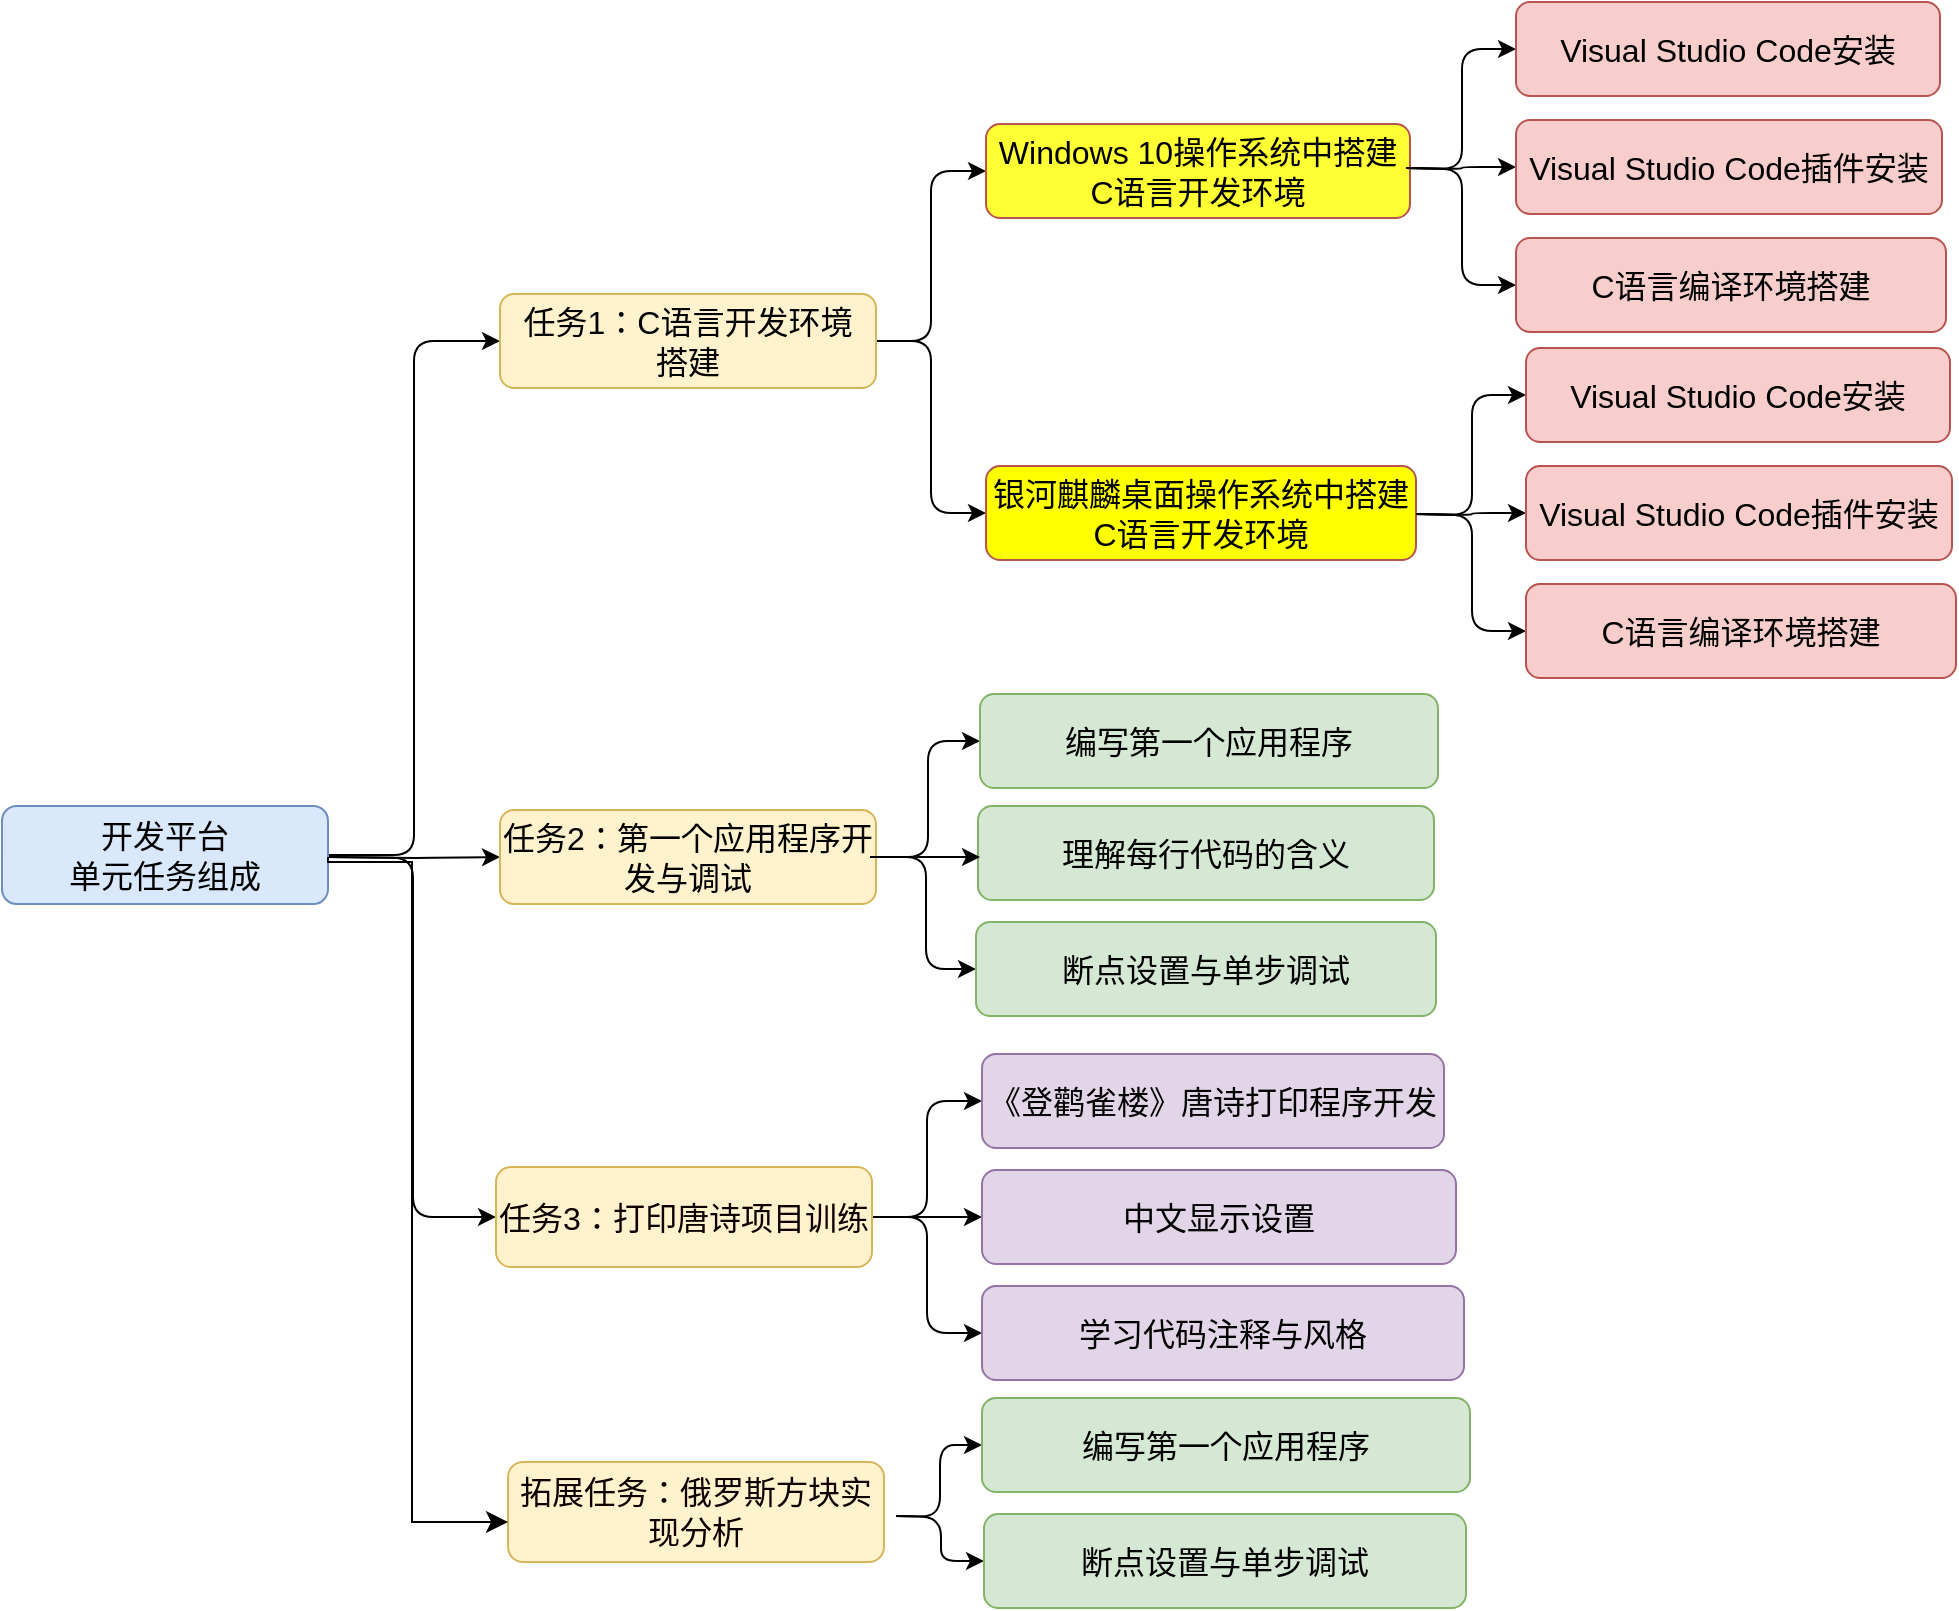 <mxfile version="24.4.0" type="github">
  <diagram id="jiIM08LAHTYWhNUmgpoW" name="Page-1">
    <mxGraphModel dx="1354" dy="915" grid="0" gridSize="10" guides="1" tooltips="1" connect="1" arrows="1" fold="1" page="1" pageScale="1" pageWidth="3300" pageHeight="4681" math="0" shadow="0">
      <root>
        <mxCell id="0" />
        <mxCell id="1" parent="0" />
        <mxCell id="47" style="edgeStyle=orthogonalEdgeStyle;html=1;entryX=0;entryY=0.5;entryDx=0;entryDy=0;fontSize=16;" parent="1" source="2" target="3" edge="1">
          <mxGeometry relative="1" as="geometry" />
        </mxCell>
        <mxCell id="48" style="edgeStyle=orthogonalEdgeStyle;html=1;exitX=1;exitY=0.5;exitDx=0;exitDy=0;entryX=0;entryY=0.5;entryDx=0;entryDy=0;fontSize=16;" parent="1" target="25" edge="1">
          <mxGeometry relative="1" as="geometry">
            <mxPoint x="308" y="435.5" as="sourcePoint" />
          </mxGeometry>
        </mxCell>
        <mxCell id="49" style="edgeStyle=orthogonalEdgeStyle;html=1;entryX=0;entryY=0.5;entryDx=0;entryDy=0;fontSize=16;" parent="1" target="10" edge="1">
          <mxGeometry relative="1" as="geometry">
            <mxPoint x="308" y="435.5" as="sourcePoint" />
          </mxGeometry>
        </mxCell>
        <mxCell id="2" value="&lt;font style=&quot;font-size: 16px;&quot;&gt;开发平台&lt;br&gt;单元任务组成&lt;br&gt;&lt;/font&gt;" style="rounded=1;whiteSpace=wrap;html=1;fillColor=#dae8fc;strokeColor=#6c8ebf;" parent="1" vertex="1">
          <mxGeometry x="145" y="410" width="163" height="49" as="geometry" />
        </mxCell>
        <mxCell id="16" style="edgeStyle=orthogonalEdgeStyle;html=1;exitX=1;exitY=0.5;exitDx=0;exitDy=0;entryX=0;entryY=0.5;entryDx=0;entryDy=0;fontSize=16;" parent="1" source="3" target="11" edge="1">
          <mxGeometry relative="1" as="geometry" />
        </mxCell>
        <mxCell id="17" style="edgeStyle=orthogonalEdgeStyle;html=1;exitX=1;exitY=0.5;exitDx=0;exitDy=0;entryX=0;entryY=0.5;entryDx=0;entryDy=0;fontSize=16;" parent="1" source="3" target="13" edge="1">
          <mxGeometry relative="1" as="geometry" />
        </mxCell>
        <mxCell id="3" value="&lt;font style=&quot;font-size: 16px;&quot;&gt;任务1：C语言开发环境&lt;br&gt;搭建&lt;/font&gt;" style="rounded=1;whiteSpace=wrap;html=1;fillColor=#fff2cc;strokeColor=#d6b656;fontColor=#000000;" parent="1" vertex="1">
          <mxGeometry x="394" y="154" width="188" height="47" as="geometry" />
        </mxCell>
        <mxCell id="20" style="edgeStyle=orthogonalEdgeStyle;html=1;exitX=1;exitY=0.5;exitDx=0;exitDy=0;entryX=0;entryY=0.5;entryDx=0;entryDy=0;fontSize=16;" parent="1" source="10" target="15" edge="1">
          <mxGeometry relative="1" as="geometry" />
        </mxCell>
        <mxCell id="33" style="edgeStyle=orthogonalEdgeStyle;html=1;exitX=1;exitY=0.5;exitDx=0;exitDy=0;entryX=0;entryY=0.5;entryDx=0;entryDy=0;fontSize=16;" parent="1" source="10" target="14" edge="1">
          <mxGeometry relative="1" as="geometry" />
        </mxCell>
        <mxCell id="10" value="&lt;font color=&quot;#000000&quot; style=&quot;font-size: 16px;&quot;&gt;任务2：第一个应用程序开发与调试&lt;/font&gt;" style="rounded=1;whiteSpace=wrap;html=1;fillColor=#fff2cc;strokeColor=#d6b656;" parent="1" vertex="1">
          <mxGeometry x="394" y="412" width="188" height="47" as="geometry" />
        </mxCell>
        <mxCell id="11" value="&lt;font style=&quot;font-size: 16px;&quot;&gt;Windows 10操作系统中搭建C语言开发环境&lt;/font&gt;" style="rounded=1;whiteSpace=wrap;html=1;fillColor=#FFFF33;strokeColor=#b85450;verticalAlign=middle;" parent="1" vertex="1">
          <mxGeometry x="637" y="69" width="212" height="47" as="geometry" />
        </mxCell>
        <mxCell id="13" value="&lt;font style=&quot;font-size: 16px;&quot;&gt;银河麒麟桌面操作系统中搭建C语言开发环境&lt;/font&gt;" style="rounded=1;whiteSpace=wrap;html=1;fillColor=#FFFF00;strokeColor=#b85450;" parent="1" vertex="1">
          <mxGeometry x="637" y="240" width="215" height="47" as="geometry" />
        </mxCell>
        <mxCell id="14" value="&lt;span style=&quot;font-size: 16px;&quot;&gt;编写第一个应用程序&lt;/span&gt;" style="rounded=1;whiteSpace=wrap;html=1;fillColor=#d5e8d4;strokeColor=#82b366;" parent="1" vertex="1">
          <mxGeometry x="634" y="354" width="229" height="47" as="geometry" />
        </mxCell>
        <mxCell id="43" style="edgeStyle=orthogonalEdgeStyle;html=1;exitX=1;exitY=0.5;exitDx=0;exitDy=0;entryX=0;entryY=0.5;entryDx=0;entryDy=0;fontSize=16;" parent="1" source="25" target="26" edge="1">
          <mxGeometry relative="1" as="geometry" />
        </mxCell>
        <mxCell id="44" style="edgeStyle=orthogonalEdgeStyle;html=1;exitX=1;exitY=0.5;exitDx=0;exitDy=0;entryX=0;entryY=0.5;entryDx=0;entryDy=0;fontSize=16;" parent="1" source="25" target="42" edge="1">
          <mxGeometry relative="1" as="geometry" />
        </mxCell>
        <mxCell id="45" style="edgeStyle=orthogonalEdgeStyle;html=1;exitX=1;exitY=0.5;exitDx=0;exitDy=0;entryX=0;entryY=0.5;entryDx=0;entryDy=0;fontSize=16;" parent="1" source="25" target="41" edge="1">
          <mxGeometry relative="1" as="geometry" />
        </mxCell>
        <mxCell id="25" value="&lt;font style=&quot;font-size: 16px;&quot;&gt;任务3&lt;/font&gt;&lt;span style=&quot;font-size: 16px;&quot;&gt;：打印唐诗项目训练&lt;/span&gt;" style="rounded=1;whiteSpace=wrap;html=1;fillColor=#fff2cc;strokeColor=#d6b656;fontColor=#0e0101;" parent="1" vertex="1">
          <mxGeometry x="392" y="590.5" width="188" height="50" as="geometry" />
        </mxCell>
        <mxCell id="26" value="&lt;span style=&quot;font-size: 16px;&quot;&gt;《登鹳雀楼》唐诗打印程序开发&lt;/span&gt;" style="rounded=1;whiteSpace=wrap;html=1;fillColor=#e1d5e7;strokeColor=#9673a6;" parent="1" vertex="1">
          <mxGeometry x="635" y="534" width="231" height="47" as="geometry" />
        </mxCell>
        <mxCell id="15" value="&lt;span style=&quot;font-size: 16px;&quot;&gt;断点设置与单步调试&lt;/span&gt;" style="rounded=1;whiteSpace=wrap;html=1;fillColor=#d5e8d4;strokeColor=#82b366;" parent="1" vertex="1">
          <mxGeometry x="632" y="468" width="230" height="47" as="geometry" />
        </mxCell>
        <mxCell id="41" value="&lt;span style=&quot;font-size: 16px;&quot;&gt;中文显示设置&lt;/span&gt;" style="rounded=1;whiteSpace=wrap;html=1;fillColor=#e1d5e7;strokeColor=#9673a6;" parent="1" vertex="1">
          <mxGeometry x="635" y="592" width="237" height="47" as="geometry" />
        </mxCell>
        <mxCell id="42" value="&lt;span style=&quot;font-size: 16px;&quot;&gt;学习代码注释与风格&lt;/span&gt;" style="rounded=1;whiteSpace=wrap;html=1;fillColor=#e1d5e7;strokeColor=#9673a6;" parent="1" vertex="1">
          <mxGeometry x="635" y="650" width="241" height="47" as="geometry" />
        </mxCell>
        <mxCell id="98" value="&lt;span style=&quot;font-size: 16px;&quot;&gt;理解每行代码的含义&lt;/span&gt;" style="rounded=1;whiteSpace=wrap;html=1;fillColor=#d5e8d4;strokeColor=#82b366;" parent="1" vertex="1">
          <mxGeometry x="633" y="410" width="228" height="47" as="geometry" />
        </mxCell>
        <mxCell id="99" style="edgeStyle=orthogonalEdgeStyle;html=1;exitX=1;exitY=0.5;exitDx=0;exitDy=0;entryX=0;entryY=0.5;entryDx=0;entryDy=0;fontSize=16;" parent="1" edge="1">
          <mxGeometry relative="1" as="geometry">
            <mxPoint x="579" y="435.5" as="sourcePoint" />
            <mxPoint x="634" y="435.5" as="targetPoint" />
          </mxGeometry>
        </mxCell>
        <mxCell id="m4wfFsyWECYO7A3LnNk8-99" value="&lt;span style=&quot;font-size: 16px;&quot;&gt;拓展任务：俄罗斯方块实现分析&lt;/span&gt;" style="rounded=1;whiteSpace=wrap;html=1;fillColor=#fff2cc;strokeColor=#d6b656;fontColor=#0e0101;" vertex="1" parent="1">
          <mxGeometry x="398" y="738" width="188" height="50" as="geometry" />
        </mxCell>
        <mxCell id="m4wfFsyWECYO7A3LnNk8-102" value="" style="edgeStyle=segmentEdgeStyle;endArrow=classic;html=1;curved=0;rounded=0;endSize=8;startSize=8;sourcePerimeterSpacing=0;targetPerimeterSpacing=0;exitX=1;exitY=0.5;exitDx=0;exitDy=0;" edge="1" parent="1" target="m4wfFsyWECYO7A3LnNk8-99">
          <mxGeometry width="100" relative="1" as="geometry">
            <mxPoint x="308" y="435.5" as="sourcePoint" />
            <mxPoint x="435" y="755" as="targetPoint" />
            <Array as="points">
              <mxPoint x="308" y="438" />
              <mxPoint x="350" y="438" />
              <mxPoint x="350" y="768" />
            </Array>
          </mxGeometry>
        </mxCell>
        <mxCell id="m4wfFsyWECYO7A3LnNk8-103" style="edgeStyle=orthogonalEdgeStyle;html=1;exitX=1;exitY=0.5;exitDx=0;exitDy=0;entryX=0;entryY=0.5;entryDx=0;entryDy=0;fontSize=16;" edge="1" parent="1" target="m4wfFsyWECYO7A3LnNk8-106">
          <mxGeometry relative="1" as="geometry">
            <mxPoint x="847" y="91" as="sourcePoint" />
          </mxGeometry>
        </mxCell>
        <mxCell id="m4wfFsyWECYO7A3LnNk8-104" style="edgeStyle=orthogonalEdgeStyle;html=1;exitX=1;exitY=0.5;exitDx=0;exitDy=0;entryX=0;entryY=0.5;entryDx=0;entryDy=0;fontSize=16;" edge="1" parent="1" target="m4wfFsyWECYO7A3LnNk8-108">
          <mxGeometry relative="1" as="geometry">
            <mxPoint x="847" y="91" as="sourcePoint" />
          </mxGeometry>
        </mxCell>
        <mxCell id="m4wfFsyWECYO7A3LnNk8-105" style="edgeStyle=orthogonalEdgeStyle;html=1;exitX=1;exitY=0.5;exitDx=0;exitDy=0;entryX=0;entryY=0.5;entryDx=0;entryDy=0;fontSize=16;" edge="1" parent="1" target="m4wfFsyWECYO7A3LnNk8-107">
          <mxGeometry relative="1" as="geometry">
            <mxPoint x="847" y="91" as="sourcePoint" />
          </mxGeometry>
        </mxCell>
        <mxCell id="m4wfFsyWECYO7A3LnNk8-106" value="&lt;font style=&quot;font-size: 16px;&quot;&gt;Visual Studio Code安装&lt;/font&gt;" style="rounded=1;whiteSpace=wrap;html=1;fillColor=#f8cecc;strokeColor=#b85450;verticalAlign=middle;" vertex="1" parent="1">
          <mxGeometry x="902" y="8" width="212" height="47" as="geometry" />
        </mxCell>
        <mxCell id="m4wfFsyWECYO7A3LnNk8-107" value="&lt;font style=&quot;font-size: 16px;&quot;&gt;Visual Studio Code插件安装&lt;/font&gt;" style="rounded=1;whiteSpace=wrap;html=1;fillColor=#f8cecc;strokeColor=#b85450;" vertex="1" parent="1">
          <mxGeometry x="902" y="67" width="213" height="47" as="geometry" />
        </mxCell>
        <mxCell id="m4wfFsyWECYO7A3LnNk8-108" value="&lt;font style=&quot;font-size: 16px;&quot;&gt;C语言编译环境搭建&lt;/font&gt;" style="rounded=1;whiteSpace=wrap;html=1;fillColor=#f8cecc;strokeColor=#b85450;" vertex="1" parent="1">
          <mxGeometry x="902" y="126" width="215" height="47" as="geometry" />
        </mxCell>
        <mxCell id="m4wfFsyWECYO7A3LnNk8-109" style="edgeStyle=orthogonalEdgeStyle;html=1;exitX=1;exitY=0.5;exitDx=0;exitDy=0;entryX=0;entryY=0.5;entryDx=0;entryDy=0;fontSize=16;" edge="1" parent="1" target="m4wfFsyWECYO7A3LnNk8-112">
          <mxGeometry relative="1" as="geometry">
            <mxPoint x="852" y="264" as="sourcePoint" />
          </mxGeometry>
        </mxCell>
        <mxCell id="m4wfFsyWECYO7A3LnNk8-110" style="edgeStyle=orthogonalEdgeStyle;html=1;exitX=1;exitY=0.5;exitDx=0;exitDy=0;entryX=0;entryY=0.5;entryDx=0;entryDy=0;fontSize=16;" edge="1" parent="1" target="m4wfFsyWECYO7A3LnNk8-114">
          <mxGeometry relative="1" as="geometry">
            <mxPoint x="852" y="264" as="sourcePoint" />
          </mxGeometry>
        </mxCell>
        <mxCell id="m4wfFsyWECYO7A3LnNk8-111" style="edgeStyle=orthogonalEdgeStyle;html=1;exitX=1;exitY=0.5;exitDx=0;exitDy=0;entryX=0;entryY=0.5;entryDx=0;entryDy=0;fontSize=16;" edge="1" parent="1" target="m4wfFsyWECYO7A3LnNk8-113">
          <mxGeometry relative="1" as="geometry">
            <mxPoint x="852" y="264" as="sourcePoint" />
          </mxGeometry>
        </mxCell>
        <mxCell id="m4wfFsyWECYO7A3LnNk8-112" value="&lt;font style=&quot;font-size: 16px;&quot;&gt;Visual Studio Code安装&lt;/font&gt;" style="rounded=1;whiteSpace=wrap;html=1;fillColor=#f8cecc;strokeColor=#b85450;verticalAlign=middle;" vertex="1" parent="1">
          <mxGeometry x="907" y="181" width="212" height="47" as="geometry" />
        </mxCell>
        <mxCell id="m4wfFsyWECYO7A3LnNk8-113" value="&lt;font style=&quot;font-size: 16px;&quot;&gt;Visual Studio Code插件安装&lt;/font&gt;" style="rounded=1;whiteSpace=wrap;html=1;fillColor=#f8cecc;strokeColor=#b85450;" vertex="1" parent="1">
          <mxGeometry x="907" y="240" width="213" height="47" as="geometry" />
        </mxCell>
        <mxCell id="m4wfFsyWECYO7A3LnNk8-114" value="&lt;font style=&quot;font-size: 16px;&quot;&gt;C语言编译环境搭建&lt;/font&gt;" style="rounded=1;whiteSpace=wrap;html=1;fillColor=#f8cecc;strokeColor=#b85450;" vertex="1" parent="1">
          <mxGeometry x="907" y="299" width="215" height="47" as="geometry" />
        </mxCell>
        <mxCell id="m4wfFsyWECYO7A3LnNk8-116" style="edgeStyle=orthogonalEdgeStyle;html=1;exitX=1;exitY=0.5;exitDx=0;exitDy=0;entryX=0;entryY=0.5;entryDx=0;entryDy=0;fontSize=16;" edge="1" parent="1" target="m4wfFsyWECYO7A3LnNk8-119">
          <mxGeometry relative="1" as="geometry">
            <mxPoint x="592" y="765" as="sourcePoint" />
          </mxGeometry>
        </mxCell>
        <mxCell id="m4wfFsyWECYO7A3LnNk8-117" style="edgeStyle=orthogonalEdgeStyle;html=1;exitX=1;exitY=0.5;exitDx=0;exitDy=0;entryX=0;entryY=0.5;entryDx=0;entryDy=0;fontSize=16;" edge="1" parent="1" target="m4wfFsyWECYO7A3LnNk8-118">
          <mxGeometry relative="1" as="geometry">
            <mxPoint x="592" y="765" as="sourcePoint" />
          </mxGeometry>
        </mxCell>
        <mxCell id="m4wfFsyWECYO7A3LnNk8-118" value="&lt;span style=&quot;font-size: 16px;&quot;&gt;编写第一个应用程序&lt;/span&gt;" style="rounded=1;whiteSpace=wrap;html=1;fillColor=#d5e8d4;strokeColor=#82b366;" vertex="1" parent="1">
          <mxGeometry x="635" y="706" width="244" height="47" as="geometry" />
        </mxCell>
        <mxCell id="m4wfFsyWECYO7A3LnNk8-119" value="&lt;span style=&quot;font-size: 16px;&quot;&gt;断点设置与单步调试&lt;/span&gt;" style="rounded=1;whiteSpace=wrap;html=1;fillColor=#d5e8d4;strokeColor=#82b366;" vertex="1" parent="1">
          <mxGeometry x="636" y="764" width="241" height="47" as="geometry" />
        </mxCell>
      </root>
    </mxGraphModel>
  </diagram>
</mxfile>
